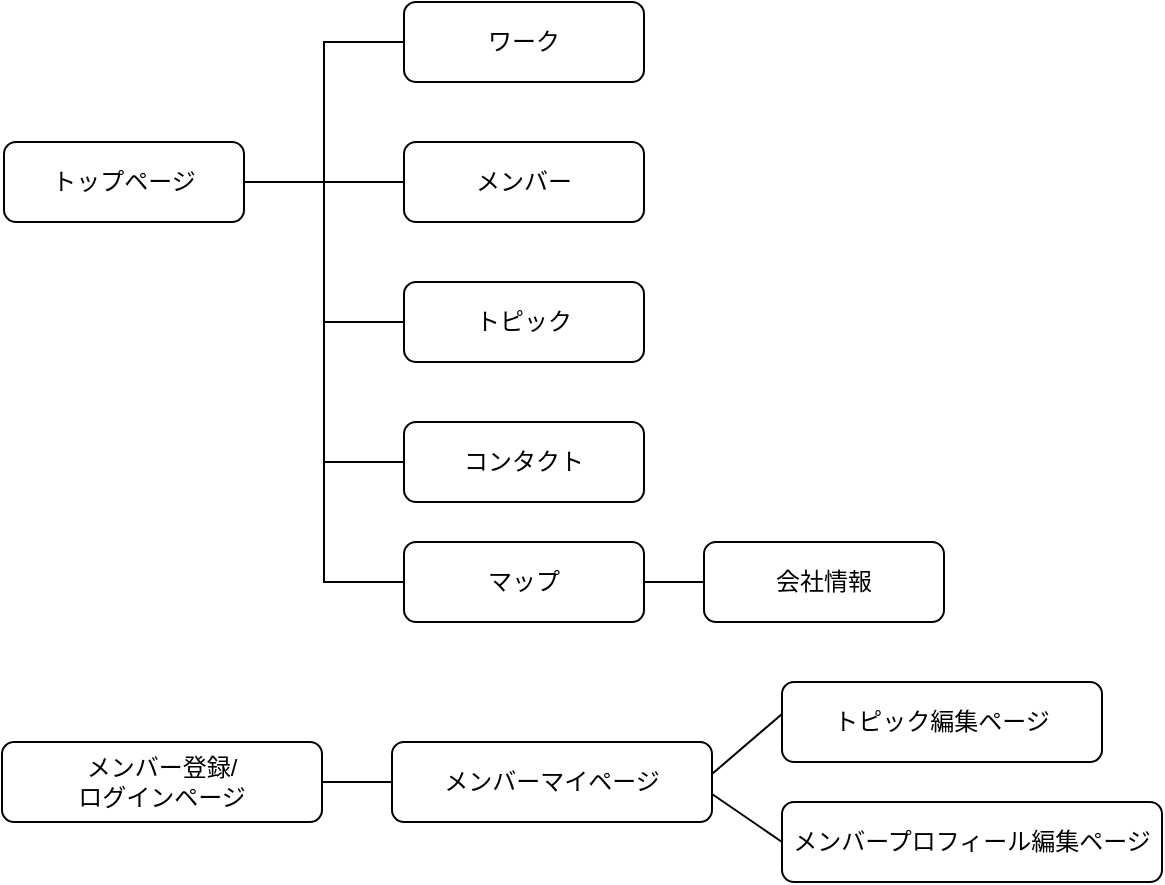 <mxfile>
    <diagram id="P-LnG9X7OyiR4InthPGr" name="ページ1">
        <mxGraphModel dx="798" dy="712" grid="1" gridSize="10" guides="1" tooltips="1" connect="1" arrows="1" fold="1" page="1" pageScale="1" pageWidth="827" pageHeight="1169" math="0" shadow="0">
            <root>
                <mxCell id="0"/>
                <mxCell id="1" parent="0"/>
                <mxCell id="8" style="edgeStyle=none;html=1;exitX=1;exitY=0.5;exitDx=0;exitDy=0;endArrow=none;endFill=0;" parent="1" source="2" target="4" edge="1">
                    <mxGeometry relative="1" as="geometry"/>
                </mxCell>
                <mxCell id="2" value="トップページ" style="rounded=1;whiteSpace=wrap;html=1;" parent="1" vertex="1">
                    <mxGeometry x="70" y="210" width="120" height="40" as="geometry"/>
                </mxCell>
                <mxCell id="9" style="edgeStyle=none;html=1;exitX=0;exitY=0.5;exitDx=0;exitDy=0;endArrow=none;endFill=0;rounded=0;" parent="1" source="3" edge="1">
                    <mxGeometry relative="1" as="geometry">
                        <mxPoint x="230" y="230" as="targetPoint"/>
                        <Array as="points">
                            <mxPoint x="230" y="160"/>
                        </Array>
                    </mxGeometry>
                </mxCell>
                <mxCell id="3" value="ワーク" style="rounded=1;whiteSpace=wrap;html=1;" parent="1" vertex="1">
                    <mxGeometry x="270" y="140" width="120" height="40" as="geometry"/>
                </mxCell>
                <mxCell id="4" value="メンバー" style="rounded=1;whiteSpace=wrap;html=1;" parent="1" vertex="1">
                    <mxGeometry x="270" y="210" width="120" height="40" as="geometry"/>
                </mxCell>
                <mxCell id="10" style="edgeStyle=none;html=1;exitX=0;exitY=0.5;exitDx=0;exitDy=0;endArrow=none;endFill=0;rounded=0;" parent="1" source="5" edge="1">
                    <mxGeometry relative="1" as="geometry">
                        <mxPoint x="230" y="230" as="targetPoint"/>
                        <Array as="points">
                            <mxPoint x="230" y="300"/>
                        </Array>
                    </mxGeometry>
                </mxCell>
                <mxCell id="5" value="トピック" style="rounded=1;whiteSpace=wrap;html=1;" parent="1" vertex="1">
                    <mxGeometry x="270" y="280" width="120" height="40" as="geometry"/>
                </mxCell>
                <mxCell id="12" style="edgeStyle=none;html=1;exitX=0;exitY=0.5;exitDx=0;exitDy=0;endArrow=none;endFill=0;rounded=0;" parent="1" source="6" edge="1">
                    <mxGeometry relative="1" as="geometry">
                        <mxPoint x="230" y="290" as="targetPoint"/>
                        <Array as="points">
                            <mxPoint x="230" y="370"/>
                        </Array>
                    </mxGeometry>
                </mxCell>
                <mxCell id="6" value="コンタクト" style="rounded=1;whiteSpace=wrap;html=1;" parent="1" vertex="1">
                    <mxGeometry x="270" y="350" width="120" height="40" as="geometry"/>
                </mxCell>
                <mxCell id="23" style="edgeStyle=none;rounded=0;html=1;exitX=1;exitY=0.5;exitDx=0;exitDy=0;entryX=0;entryY=0.5;entryDx=0;entryDy=0;endArrow=none;endFill=0;" parent="1" source="7" target="17" edge="1">
                    <mxGeometry relative="1" as="geometry"/>
                </mxCell>
                <mxCell id="7" value="メンバー登録/&lt;br&gt;ログインページ" style="rounded=1;whiteSpace=wrap;html=1;" parent="1" vertex="1">
                    <mxGeometry x="69" y="510" width="160" height="40" as="geometry"/>
                </mxCell>
                <mxCell id="25" style="edgeStyle=none;rounded=0;html=1;exitX=1;exitY=0.5;exitDx=0;exitDy=0;entryX=0;entryY=0.5;entryDx=0;entryDy=0;endArrow=none;endFill=0;" parent="1" edge="1">
                    <mxGeometry relative="1" as="geometry">
                        <mxPoint x="424" y="526" as="sourcePoint"/>
                        <mxPoint x="459" y="496" as="targetPoint"/>
                    </mxGeometry>
                </mxCell>
                <mxCell id="26" style="edgeStyle=none;rounded=0;html=1;exitX=1;exitY=0.75;exitDx=0;exitDy=0;entryX=0;entryY=0.5;entryDx=0;entryDy=0;endArrow=none;endFill=0;" parent="1" target="21" edge="1">
                    <mxGeometry relative="1" as="geometry">
                        <mxPoint x="424" y="536" as="sourcePoint"/>
                        <mxPoint x="459" y="556" as="targetPoint"/>
                    </mxGeometry>
                </mxCell>
                <mxCell id="17" value="メンバーマイページ" style="rounded=1;whiteSpace=wrap;html=1;" parent="1" vertex="1">
                    <mxGeometry x="264" y="510" width="160" height="40" as="geometry"/>
                </mxCell>
                <mxCell id="20" value="トピック編集ページ" style="rounded=1;whiteSpace=wrap;html=1;" parent="1" vertex="1">
                    <mxGeometry x="459" y="480" width="160" height="40" as="geometry"/>
                </mxCell>
                <mxCell id="21" value="メンバープロフィール編集ページ" style="rounded=1;whiteSpace=wrap;html=1;" parent="1" vertex="1">
                    <mxGeometry x="459" y="540" width="190" height="40" as="geometry"/>
                </mxCell>
                <mxCell id="30" style="edgeStyle=none;rounded=0;html=1;exitX=0;exitY=0.5;exitDx=0;exitDy=0;endArrow=none;endFill=0;" parent="1" source="28" edge="1">
                    <mxGeometry relative="1" as="geometry">
                        <mxPoint x="230" y="340" as="targetPoint"/>
                        <Array as="points">
                            <mxPoint x="230" y="430"/>
                        </Array>
                    </mxGeometry>
                </mxCell>
                <mxCell id="31" style="edgeStyle=none;rounded=0;html=1;exitX=1;exitY=0.5;exitDx=0;exitDy=0;entryX=0;entryY=0.5;entryDx=0;entryDy=0;endArrow=none;endFill=0;" parent="1" source="28" target="29" edge="1">
                    <mxGeometry relative="1" as="geometry"/>
                </mxCell>
                <mxCell id="28" value="マップ" style="rounded=1;whiteSpace=wrap;html=1;" parent="1" vertex="1">
                    <mxGeometry x="270" y="410" width="120" height="40" as="geometry"/>
                </mxCell>
                <mxCell id="29" value="会社情報" style="rounded=1;whiteSpace=wrap;html=1;" parent="1" vertex="1">
                    <mxGeometry x="420" y="410" width="120" height="40" as="geometry"/>
                </mxCell>
            </root>
        </mxGraphModel>
    </diagram>
</mxfile>